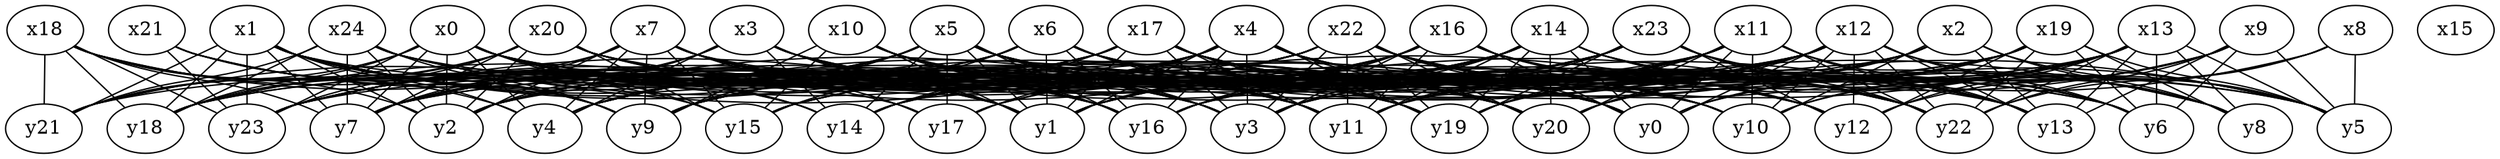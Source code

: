 strict graph grafo_25_24 {
	"x7";
	"x13";
	"x1";
	"x14";
	"x23";
	"x3";
	"x5";
	"x19";
	"x22";
	"x11";
	"x24";
	"x18";
	"x20";
	"x6";
	"x16";
	"x8";
	"x21";
	"x4";
	"x12";
	"x0";
	"x10";
	"x17";
	"x15";
	"x9";
	"x2";
	"y7";
	"y23";
	"y18";
	"y9";
	"y17";
	"y3";
	"y6";
	"y0";
	"y5";
	"y14";
	"y2";
	"y21";
	"y11";
	"y15";
	"y22";
	"y20";
	"y4";
	"y16";
	"y10";
	"y19";
	"y1";
	"y13";
	"y12";
	"y8";

	"x7" -- "y5";
	"x7" -- "y3";
	"x7" -- "y7";
	"x7" -- "y4";
	"x7" -- "y0";
	"x7" -- "y2";
	"x7" -- "y21";
	"x7" -- "y15";
	"x7" -- "y17";
	"x7" -- "y20";
	"x7" -- "y16";
	"x7" -- "y1";
	"x7" -- "y9";
	"x13" -- "y6";
	"x13" -- "y10";
	"x13" -- "y13";
	"x13" -- "y22";
	"x13" -- "y20";
	"x13" -- "y0";
	"x13" -- "y1";
	"x13" -- "y5";
	"x13" -- "y3";
	"x13" -- "y12";
	"x13" -- "y8";
	"x13" -- "y18";
	"x13" -- "y16";
	"x13" -- "y14";
	"x1" -- "y7";
	"x1" -- "y14";
	"x1" -- "y23";
	"x1" -- "y2";
	"x1" -- "y11";
	"x1" -- "y9";
	"x1" -- "y20";
	"x1" -- "y16";
	"x1" -- "y4";
	"x1" -- "y21";
	"x1" -- "y18";
	"x1" -- "y19";
	"x1" -- "y3";
	"x1" -- "y10";
	"x14" -- "y8";
	"x14" -- "y11";
	"x14" -- "y2";
	"x14" -- "y22";
	"x14" -- "y9";
	"x14" -- "y1";
	"x14" -- "y4";
	"x14" -- "y19";
	"x14" -- "y3";
	"x14" -- "y20";
	"x14" -- "y6";
	"x14" -- "y0";
	"x14" -- "y17";
	"x14" -- "y16";
	"x23" -- "y16";
	"x23" -- "y22";
	"x23" -- "y19";
	"x23" -- "y23";
	"x23" -- "y12";
	"x23" -- "y1";
	"x23" -- "y9";
	"x23" -- "y11";
	"x23" -- "y4";
	"x23" -- "y5";
	"x23" -- "y13";
	"x3" -- "y2";
	"x3" -- "y12";
	"x3" -- "y13";
	"x3" -- "y14";
	"x3" -- "y1";
	"x3" -- "y7";
	"x3" -- "y4";
	"x3" -- "y19";
	"x3" -- "y16";
	"x5" -- "y22";
	"x5" -- "y3";
	"x5" -- "y19";
	"x5" -- "y10";
	"x5" -- "y16";
	"x5" -- "y4";
	"x5" -- "y11";
	"x5" -- "y0";
	"x5" -- "y8";
	"x5" -- "y9";
	"x5" -- "y18";
	"x5" -- "y14";
	"x5" -- "y1";
	"x5" -- "y17";
	"x5" -- "y20";
	"x5" -- "y2";
	"x5" -- "y23";
	"x19" -- "y22";
	"x19" -- "y6";
	"x19" -- "y12";
	"x19" -- "y18";
	"x19" -- "y15";
	"x19" -- "y19";
	"x19" -- "y8";
	"x19" -- "y2";
	"x19" -- "y0";
	"x19" -- "y5";
	"x22" -- "y18";
	"x22" -- "y23";
	"x22" -- "y9";
	"x22" -- "y19";
	"x22" -- "y13";
	"x22" -- "y14";
	"x22" -- "y10";
	"x22" -- "y5";
	"x22" -- "y2";
	"x22" -- "y11";
	"x22" -- "y3";
	"x22" -- "y7";
	"x22" -- "y12";
	"x22" -- "y20";
	"x22" -- "y22";
	"x22" -- "y0";
	"x11" -- "y21";
	"x11" -- "y22";
	"x11" -- "y11";
	"x11" -- "y6";
	"x11" -- "y14";
	"x11" -- "y9";
	"x11" -- "y10";
	"x11" -- "y20";
	"x11" -- "y1";
	"x11" -- "y15";
	"x11" -- "y19";
	"x11" -- "y13";
	"x11" -- "y16";
	"x11" -- "y0";
	"x24" -- "y18";
	"x24" -- "y2";
	"x24" -- "y21";
	"x24" -- "y3";
	"x24" -- "y7";
	"x24" -- "y12";
	"x24" -- "y9";
	"x24" -- "y6";
	"x24" -- "y20";
	"x18" -- "y4";
	"x18" -- "y2";
	"x18" -- "y1";
	"x18" -- "y23";
	"x18" -- "y7";
	"x18" -- "y9";
	"x18" -- "y14";
	"x18" -- "y21";
	"x18" -- "y18";
	"x20" -- "y15";
	"x20" -- "y7";
	"x20" -- "y6";
	"x20" -- "y19";
	"x20" -- "y11";
	"x20" -- "y20";
	"x20" -- "y2";
	"x20" -- "y16";
	"x20" -- "y18";
	"x20" -- "y23";
	"x20" -- "y22";
	"x20" -- "y21";
	"x6" -- "y1";
	"x6" -- "y23";
	"x6" -- "y22";
	"x6" -- "y7";
	"x6" -- "y15";
	"x6" -- "y19";
	"x6" -- "y11";
	"x6" -- "y5";
	"x6" -- "y16";
	"x6" -- "y10";
	"x6" -- "y2";
	"x16" -- "y11";
	"x16" -- "y0";
	"x16" -- "y4";
	"x16" -- "y3";
	"x16" -- "y8";
	"x16" -- "y14";
	"x16" -- "y7";
	"x16" -- "y22";
	"x16" -- "y16";
	"x16" -- "y1";
	"x16" -- "y12";
	"x8" -- "y22";
	"x8" -- "y5";
	"x8" -- "y11";
	"x8" -- "y12";
	"x21" -- "y23";
	"x21" -- "y15";
	"x21" -- "y17";
	"x21" -- "y9";
	"x21" -- "y1";
	"x4" -- "y2";
	"x4" -- "y16";
	"x4" -- "y1";
	"x4" -- "y14";
	"x4" -- "y13";
	"x4" -- "y23";
	"x4" -- "y19";
	"x4" -- "y3";
	"x4" -- "y9";
	"x4" -- "y20";
	"x4" -- "y10";
	"x4" -- "y22";
	"x4" -- "y17";
	"x4" -- "y12";
	"x12" -- "y13";
	"x12" -- "y10";
	"x12" -- "y17";
	"x12" -- "y16";
	"x12" -- "y4";
	"x12" -- "y22";
	"x12" -- "y12";
	"x12" -- "y8";
	"x12" -- "y6";
	"x12" -- "y7";
	"x12" -- "y23";
	"x12" -- "y20";
	"x12" -- "y19";
	"x12" -- "y11";
	"x12" -- "y0";
	"x12" -- "y2";
	"x0" -- "y11";
	"x0" -- "y5";
	"x0" -- "y13";
	"x0" -- "y15";
	"x0" -- "y1";
	"x0" -- "y14";
	"x0" -- "y0";
	"x0" -- "y18";
	"x0" -- "y23";
	"x0" -- "y7";
	"x0" -- "y2";
	"x0" -- "y21";
	"x0" -- "y16";
	"x0" -- "y4";
	"x10" -- "y3";
	"x10" -- "y16";
	"x10" -- "y15";
	"x10" -- "y1";
	"x10" -- "y11";
	"x10" -- "y9";
	"x10" -- "y0";
	"x17" -- "y19";
	"x17" -- "y14";
	"x17" -- "y7";
	"x17" -- "y11";
	"x17" -- "y12";
	"x17" -- "y10";
	"x17" -- "y22";
	"x17" -- "y21";
	"x17" -- "y23";
	"x17" -- "y3";
	"x17" -- "y1";
	"x17" -- "y20";
	"x17" -- "y0";
	"x9" -- "y13";
	"x9" -- "y10";
	"x9" -- "y22";
	"x9" -- "y6";
	"x9" -- "y0";
	"x9" -- "y20";
	"x9" -- "y5";
	"x9" -- "y3";
	"x2" -- "y5";
	"x2" -- "y10";
	"x2" -- "y9";
	"x2" -- "y20";
	"x2" -- "y7";
	"x2" -- "y8";
	"x2" -- "y3";
	"x2" -- "y1";
	"x2" -- "y15";
	"x2" -- "y13";
}
